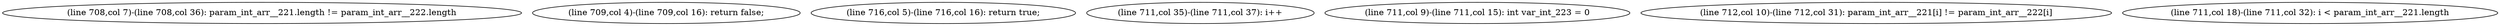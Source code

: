 digraph G {
  1 [ label="(line 708,col 7)-(line 708,col 36): param_int_arr__221.length != param_int_arr__222.length" ];
  2 [ label="(line 709,col 4)-(line 709,col 16): return false;" ];
  3 [ label="(line 716,col 5)-(line 716,col 16): return true;" ];
  4 [ label="(line 711,col 35)-(line 711,col 37): i++" ];
  5 [ label="(line 711,col 9)-(line 711,col 15): int var_int_223 = 0" ];
  6 [ label="(line 712,col 10)-(line 712,col 31): param_int_arr__221[i] != param_int_arr__222[i]" ];
  7 [ label="(line 711,col 18)-(line 711,col 32): i < param_int_arr__221.length" ];
}
